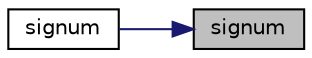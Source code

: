 digraph "signum"
{
 // LATEX_PDF_SIZE
  edge [fontname="Helvetica",fontsize="10",labelfontname="Helvetica",labelfontsize="10"];
  node [fontname="Helvetica",fontsize="10",shape=record];
  rankdir="RL";
  Node1 [label="signum",height=0.2,width=0.4,color="black", fillcolor="grey75", style="filled", fontcolor="black",tooltip=" "];
  Node1 -> Node2 [dir="back",color="midnightblue",fontsize="10",style="solid",fontname="Helvetica"];
  Node2 [label="signum",height=0.2,width=0.4,color="black", fillcolor="white", style="filled",URL="$d5/d2c/smath_8hpp.html#a4761435ab54306df78fcba4fd156e3fd",tooltip=" "];
}
